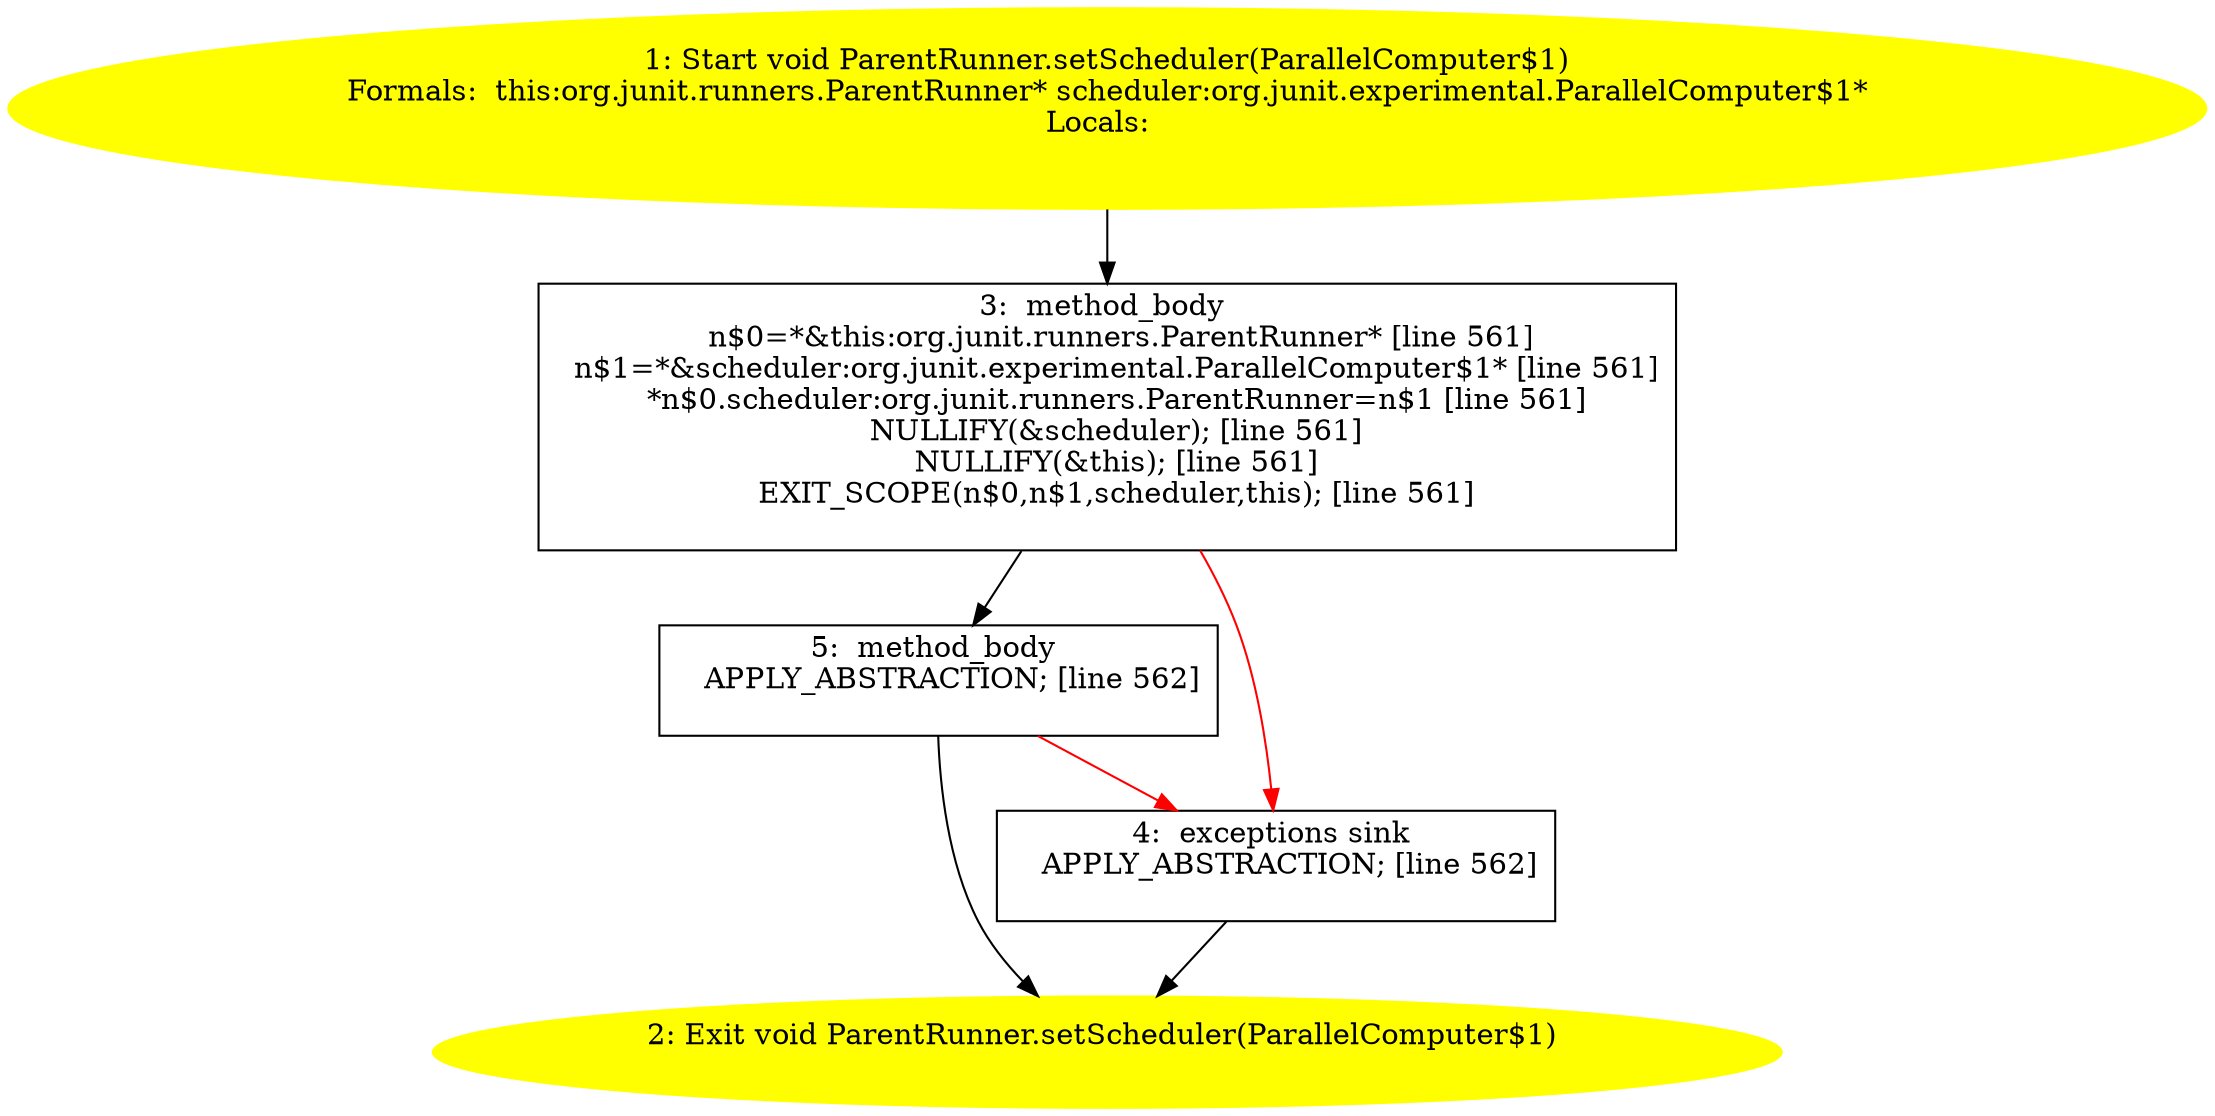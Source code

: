 /* @generated */
digraph cfg {
"org.junit.runners.ParentRunner.setScheduler(org.junit.experimental.ParallelComputer$1):void.3efcfefe53a9821aae8e78900f68d788_1" [label="1: Start void ParentRunner.setScheduler(ParallelComputer$1)\nFormals:  this:org.junit.runners.ParentRunner* scheduler:org.junit.experimental.ParallelComputer$1*\nLocals:  \n  " color=yellow style=filled]
	

	 "org.junit.runners.ParentRunner.setScheduler(org.junit.experimental.ParallelComputer$1):void.3efcfefe53a9821aae8e78900f68d788_1" -> "org.junit.runners.ParentRunner.setScheduler(org.junit.experimental.ParallelComputer$1):void.3efcfefe53a9821aae8e78900f68d788_3" ;
"org.junit.runners.ParentRunner.setScheduler(org.junit.experimental.ParallelComputer$1):void.3efcfefe53a9821aae8e78900f68d788_2" [label="2: Exit void ParentRunner.setScheduler(ParallelComputer$1) \n  " color=yellow style=filled]
	

"org.junit.runners.ParentRunner.setScheduler(org.junit.experimental.ParallelComputer$1):void.3efcfefe53a9821aae8e78900f68d788_3" [label="3:  method_body \n   n$0=*&this:org.junit.runners.ParentRunner* [line 561]\n  n$1=*&scheduler:org.junit.experimental.ParallelComputer$1* [line 561]\n  *n$0.scheduler:org.junit.runners.ParentRunner=n$1 [line 561]\n  NULLIFY(&scheduler); [line 561]\n  NULLIFY(&this); [line 561]\n  EXIT_SCOPE(n$0,n$1,scheduler,this); [line 561]\n " shape="box"]
	

	 "org.junit.runners.ParentRunner.setScheduler(org.junit.experimental.ParallelComputer$1):void.3efcfefe53a9821aae8e78900f68d788_3" -> "org.junit.runners.ParentRunner.setScheduler(org.junit.experimental.ParallelComputer$1):void.3efcfefe53a9821aae8e78900f68d788_5" ;
	 "org.junit.runners.ParentRunner.setScheduler(org.junit.experimental.ParallelComputer$1):void.3efcfefe53a9821aae8e78900f68d788_3" -> "org.junit.runners.ParentRunner.setScheduler(org.junit.experimental.ParallelComputer$1):void.3efcfefe53a9821aae8e78900f68d788_4" [color="red" ];
"org.junit.runners.ParentRunner.setScheduler(org.junit.experimental.ParallelComputer$1):void.3efcfefe53a9821aae8e78900f68d788_4" [label="4:  exceptions sink \n   APPLY_ABSTRACTION; [line 562]\n " shape="box"]
	

	 "org.junit.runners.ParentRunner.setScheduler(org.junit.experimental.ParallelComputer$1):void.3efcfefe53a9821aae8e78900f68d788_4" -> "org.junit.runners.ParentRunner.setScheduler(org.junit.experimental.ParallelComputer$1):void.3efcfefe53a9821aae8e78900f68d788_2" ;
"org.junit.runners.ParentRunner.setScheduler(org.junit.experimental.ParallelComputer$1):void.3efcfefe53a9821aae8e78900f68d788_5" [label="5:  method_body \n   APPLY_ABSTRACTION; [line 562]\n " shape="box"]
	

	 "org.junit.runners.ParentRunner.setScheduler(org.junit.experimental.ParallelComputer$1):void.3efcfefe53a9821aae8e78900f68d788_5" -> "org.junit.runners.ParentRunner.setScheduler(org.junit.experimental.ParallelComputer$1):void.3efcfefe53a9821aae8e78900f68d788_2" ;
	 "org.junit.runners.ParentRunner.setScheduler(org.junit.experimental.ParallelComputer$1):void.3efcfefe53a9821aae8e78900f68d788_5" -> "org.junit.runners.ParentRunner.setScheduler(org.junit.experimental.ParallelComputer$1):void.3efcfefe53a9821aae8e78900f68d788_4" [color="red" ];
}
